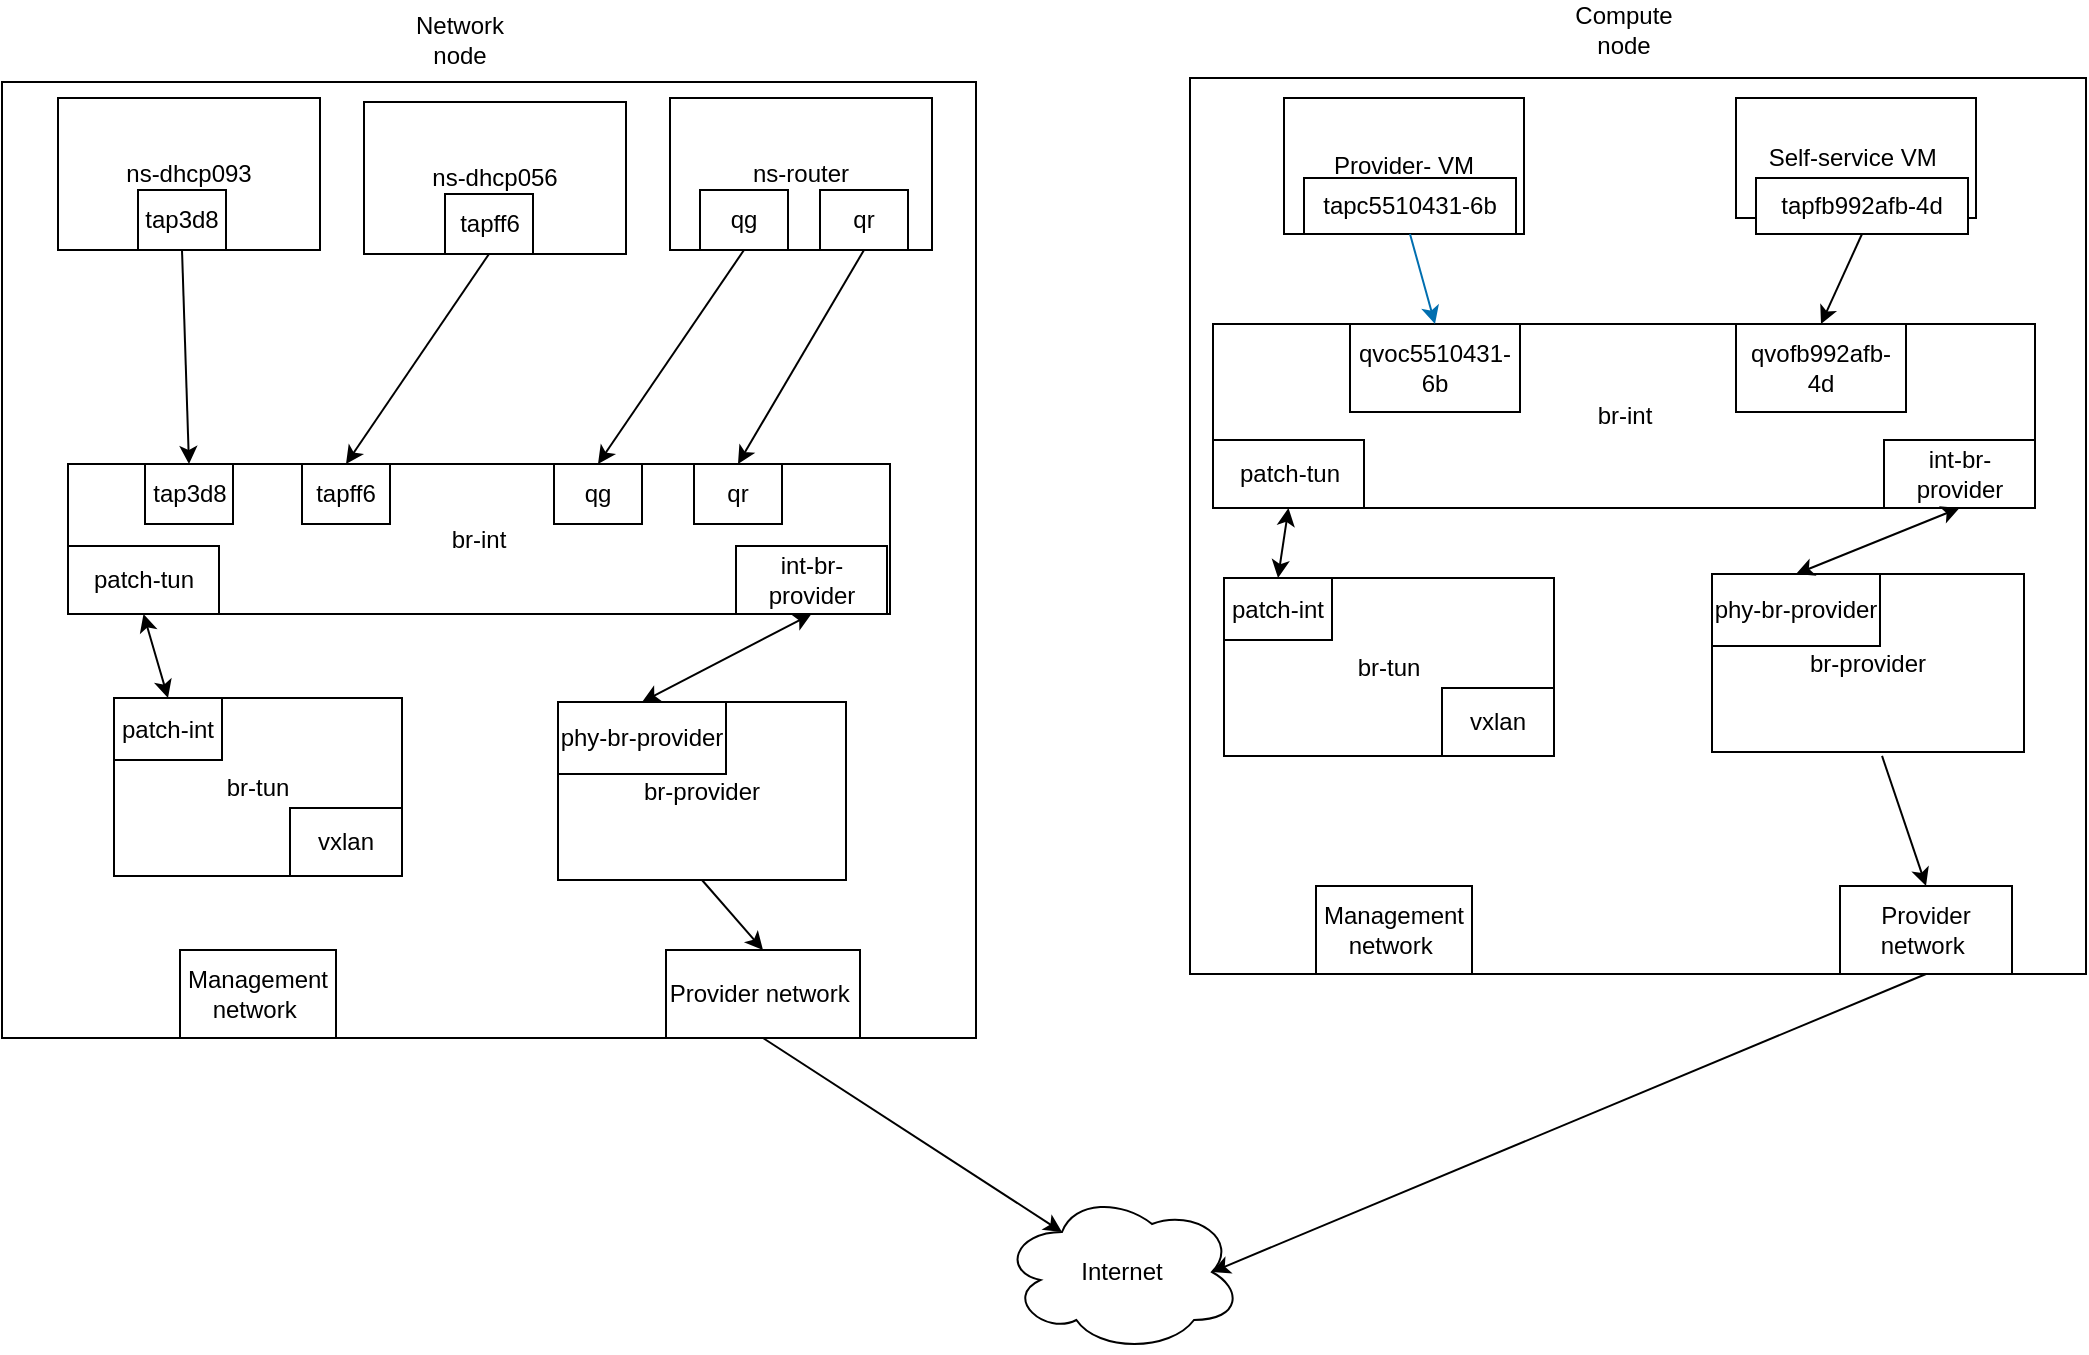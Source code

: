 <mxfile version="14.6.1" type="github">
  <diagram id="5NpC3f5coBaS7SRoiYZ4" name="Page-1">
    <mxGraphModel dx="1355" dy="3110" grid="0" gridSize="10" guides="1" tooltips="1" connect="1" arrows="1" fold="1" page="1" pageScale="1" pageWidth="1654" pageHeight="2336" math="0" shadow="0">
      <root>
        <mxCell id="0" />
        <mxCell id="1" parent="0" />
        <mxCell id="08lDIQw2RdwH0HJhwQam-1" value="" style="rounded=0;whiteSpace=wrap;html=1;" vertex="1" parent="1">
          <mxGeometry x="139" y="31" width="487" height="478" as="geometry" />
        </mxCell>
        <mxCell id="08lDIQw2RdwH0HJhwQam-2" value="" style="whiteSpace=wrap;html=1;aspect=fixed;" vertex="1" parent="1">
          <mxGeometry x="733" y="29" width="448" height="448" as="geometry" />
        </mxCell>
        <mxCell id="08lDIQw2RdwH0HJhwQam-3" value="Network node" style="text;html=1;strokeColor=none;fillColor=none;align=center;verticalAlign=middle;whiteSpace=wrap;rounded=0;" vertex="1" parent="1">
          <mxGeometry x="348" width="40" height="20" as="geometry" />
        </mxCell>
        <mxCell id="08lDIQw2RdwH0HJhwQam-4" value="Compute node" style="text;html=1;strokeColor=none;fillColor=none;align=center;verticalAlign=middle;whiteSpace=wrap;rounded=0;" vertex="1" parent="1">
          <mxGeometry x="930" y="-5" width="40" height="20" as="geometry" />
        </mxCell>
        <mxCell id="08lDIQw2RdwH0HJhwQam-5" value="br-tun" style="rounded=0;whiteSpace=wrap;html=1;" vertex="1" parent="1">
          <mxGeometry x="195" y="339" width="144" height="89" as="geometry" />
        </mxCell>
        <mxCell id="08lDIQw2RdwH0HJhwQam-6" value="br-int" style="rounded=0;whiteSpace=wrap;html=1;" vertex="1" parent="1">
          <mxGeometry x="172" y="222" width="411" height="75" as="geometry" />
        </mxCell>
        <mxCell id="08lDIQw2RdwH0HJhwQam-7" value="br-provider" style="rounded=0;whiteSpace=wrap;html=1;" vertex="1" parent="1">
          <mxGeometry x="417" y="341" width="144" height="89" as="geometry" />
        </mxCell>
        <mxCell id="08lDIQw2RdwH0HJhwQam-8" value="qr" style="rounded=0;whiteSpace=wrap;html=1;" vertex="1" parent="1">
          <mxGeometry x="485" y="222" width="44" height="30" as="geometry" />
        </mxCell>
        <mxCell id="08lDIQw2RdwH0HJhwQam-9" value="qg" style="rounded=0;whiteSpace=wrap;html=1;" vertex="1" parent="1">
          <mxGeometry x="415" y="222" width="44" height="30" as="geometry" />
        </mxCell>
        <mxCell id="08lDIQw2RdwH0HJhwQam-10" value="tap3d8" style="rounded=0;whiteSpace=wrap;html=1;" vertex="1" parent="1">
          <mxGeometry x="210.5" y="222" width="44" height="30" as="geometry" />
        </mxCell>
        <mxCell id="08lDIQw2RdwH0HJhwQam-11" value="tapff6" style="rounded=0;whiteSpace=wrap;html=1;" vertex="1" parent="1">
          <mxGeometry x="289" y="222" width="44" height="30" as="geometry" />
        </mxCell>
        <mxCell id="08lDIQw2RdwH0HJhwQam-13" value="int-br-provider" style="rounded=0;whiteSpace=wrap;html=1;" vertex="1" parent="1">
          <mxGeometry x="506" y="263" width="75.5" height="34" as="geometry" />
        </mxCell>
        <mxCell id="08lDIQw2RdwH0HJhwQam-14" value="patch-tun" style="rounded=0;whiteSpace=wrap;html=1;" vertex="1" parent="1">
          <mxGeometry x="172" y="263" width="75.5" height="34" as="geometry" />
        </mxCell>
        <mxCell id="08lDIQw2RdwH0HJhwQam-15" value="ns-router" style="rounded=0;whiteSpace=wrap;html=1;" vertex="1" parent="1">
          <mxGeometry x="473" y="39" width="131" height="76" as="geometry" />
        </mxCell>
        <mxCell id="08lDIQw2RdwH0HJhwQam-16" value="ns-dhcp056" style="rounded=0;whiteSpace=wrap;html=1;" vertex="1" parent="1">
          <mxGeometry x="320" y="41" width="131" height="76" as="geometry" />
        </mxCell>
        <mxCell id="08lDIQw2RdwH0HJhwQam-17" value="ns-dhcp093" style="rounded=0;whiteSpace=wrap;html=1;" vertex="1" parent="1">
          <mxGeometry x="167" y="39" width="131" height="76" as="geometry" />
        </mxCell>
        <mxCell id="08lDIQw2RdwH0HJhwQam-19" value="qg" style="rounded=0;whiteSpace=wrap;html=1;" vertex="1" parent="1">
          <mxGeometry x="488" y="85" width="44" height="30" as="geometry" />
        </mxCell>
        <mxCell id="08lDIQw2RdwH0HJhwQam-20" value="qr" style="rounded=0;whiteSpace=wrap;html=1;" vertex="1" parent="1">
          <mxGeometry x="548" y="85" width="44" height="30" as="geometry" />
        </mxCell>
        <mxCell id="08lDIQw2RdwH0HJhwQam-21" value="" style="endArrow=classic;html=1;exitX=0.5;exitY=1;exitDx=0;exitDy=0;entryX=0.5;entryY=0;entryDx=0;entryDy=0;" edge="1" parent="1" source="08lDIQw2RdwH0HJhwQam-19" target="08lDIQw2RdwH0HJhwQam-9">
          <mxGeometry width="50" height="50" relative="1" as="geometry">
            <mxPoint x="662" y="333" as="sourcePoint" />
            <mxPoint x="712" y="283" as="targetPoint" />
          </mxGeometry>
        </mxCell>
        <mxCell id="08lDIQw2RdwH0HJhwQam-22" value="" style="endArrow=classic;html=1;exitX=0.5;exitY=1;exitDx=0;exitDy=0;entryX=0.5;entryY=0;entryDx=0;entryDy=0;" edge="1" parent="1" source="08lDIQw2RdwH0HJhwQam-20" target="08lDIQw2RdwH0HJhwQam-8">
          <mxGeometry width="50" height="50" relative="1" as="geometry">
            <mxPoint x="662" y="333" as="sourcePoint" />
            <mxPoint x="712" y="283" as="targetPoint" />
          </mxGeometry>
        </mxCell>
        <mxCell id="08lDIQw2RdwH0HJhwQam-23" value="tapff6" style="rounded=0;whiteSpace=wrap;html=1;" vertex="1" parent="1">
          <mxGeometry x="360.5" y="87" width="44" height="30" as="geometry" />
        </mxCell>
        <mxCell id="08lDIQw2RdwH0HJhwQam-24" value="tap3d8" style="rounded=0;whiteSpace=wrap;html=1;" vertex="1" parent="1">
          <mxGeometry x="207" y="85" width="44" height="30" as="geometry" />
        </mxCell>
        <mxCell id="08lDIQw2RdwH0HJhwQam-25" value="" style="endArrow=classic;html=1;exitX=0.5;exitY=1;exitDx=0;exitDy=0;entryX=0.5;entryY=0;entryDx=0;entryDy=0;" edge="1" parent="1" source="08lDIQw2RdwH0HJhwQam-23" target="08lDIQw2RdwH0HJhwQam-11">
          <mxGeometry width="50" height="50" relative="1" as="geometry">
            <mxPoint x="662" y="333" as="sourcePoint" />
            <mxPoint x="712" y="283" as="targetPoint" />
          </mxGeometry>
        </mxCell>
        <mxCell id="08lDIQw2RdwH0HJhwQam-26" value="" style="endArrow=classic;html=1;exitX=0.5;exitY=1;exitDx=0;exitDy=0;entryX=0.5;entryY=0;entryDx=0;entryDy=0;" edge="1" parent="1" source="08lDIQw2RdwH0HJhwQam-24" target="08lDIQw2RdwH0HJhwQam-10">
          <mxGeometry width="50" height="50" relative="1" as="geometry">
            <mxPoint x="662" y="333" as="sourcePoint" />
            <mxPoint x="712" y="283" as="targetPoint" />
          </mxGeometry>
        </mxCell>
        <mxCell id="08lDIQw2RdwH0HJhwQam-27" value="patch-int" style="rounded=0;whiteSpace=wrap;html=1;" vertex="1" parent="1">
          <mxGeometry x="195" y="339" width="54" height="31" as="geometry" />
        </mxCell>
        <mxCell id="08lDIQw2RdwH0HJhwQam-28" value="vxlan" style="rounded=0;whiteSpace=wrap;html=1;" vertex="1" parent="1">
          <mxGeometry x="283" y="394" width="56" height="34" as="geometry" />
        </mxCell>
        <mxCell id="08lDIQw2RdwH0HJhwQam-29" value="" style="endArrow=classic;startArrow=classic;html=1;exitX=0.5;exitY=0;exitDx=0;exitDy=0;entryX=0.5;entryY=1;entryDx=0;entryDy=0;" edge="1" parent="1" source="08lDIQw2RdwH0HJhwQam-27" target="08lDIQw2RdwH0HJhwQam-14">
          <mxGeometry width="50" height="50" relative="1" as="geometry">
            <mxPoint x="662" y="333" as="sourcePoint" />
            <mxPoint x="712" y="283" as="targetPoint" />
          </mxGeometry>
        </mxCell>
        <mxCell id="08lDIQw2RdwH0HJhwQam-32" value="Provider network&amp;nbsp;" style="rounded=0;whiteSpace=wrap;html=1;" vertex="1" parent="1">
          <mxGeometry x="471" y="465" width="97" height="44" as="geometry" />
        </mxCell>
        <mxCell id="08lDIQw2RdwH0HJhwQam-33" value="phy-br-provider" style="rounded=0;whiteSpace=wrap;html=1;" vertex="1" parent="1">
          <mxGeometry x="417" y="341" width="84" height="36" as="geometry" />
        </mxCell>
        <mxCell id="08lDIQw2RdwH0HJhwQam-34" value="" style="endArrow=classic;startArrow=classic;html=1;exitX=0.5;exitY=0;exitDx=0;exitDy=0;entryX=0.5;entryY=1;entryDx=0;entryDy=0;" edge="1" parent="1" source="08lDIQw2RdwH0HJhwQam-33" target="08lDIQw2RdwH0HJhwQam-13">
          <mxGeometry width="50" height="50" relative="1" as="geometry">
            <mxPoint x="662" y="333" as="sourcePoint" />
            <mxPoint x="712" y="283" as="targetPoint" />
          </mxGeometry>
        </mxCell>
        <mxCell id="08lDIQw2RdwH0HJhwQam-35" value="Management network&amp;nbsp;" style="rounded=0;whiteSpace=wrap;html=1;" vertex="1" parent="1">
          <mxGeometry x="228" y="465" width="78" height="44" as="geometry" />
        </mxCell>
        <mxCell id="08lDIQw2RdwH0HJhwQam-36" value="br-int" style="rounded=0;whiteSpace=wrap;html=1;" vertex="1" parent="1">
          <mxGeometry x="744.5" y="152" width="411" height="92" as="geometry" />
        </mxCell>
        <mxCell id="08lDIQw2RdwH0HJhwQam-37" value="br-tun" style="rounded=0;whiteSpace=wrap;html=1;" vertex="1" parent="1">
          <mxGeometry x="750" y="279" width="165" height="89" as="geometry" />
        </mxCell>
        <mxCell id="08lDIQw2RdwH0HJhwQam-38" value="br-provider" style="rounded=0;whiteSpace=wrap;html=1;" vertex="1" parent="1">
          <mxGeometry x="994" y="277" width="156" height="89" as="geometry" />
        </mxCell>
        <mxCell id="08lDIQw2RdwH0HJhwQam-39" value="patch-tun" style="rounded=0;whiteSpace=wrap;html=1;" vertex="1" parent="1">
          <mxGeometry x="744.5" y="210" width="75.5" height="34" as="geometry" />
        </mxCell>
        <mxCell id="08lDIQw2RdwH0HJhwQam-40" value="int-br-provider" style="rounded=0;whiteSpace=wrap;html=1;" vertex="1" parent="1">
          <mxGeometry x="1080" y="210" width="75.5" height="34" as="geometry" />
        </mxCell>
        <mxCell id="08lDIQw2RdwH0HJhwQam-41" value="qvoc5510431-6b" style="rounded=0;whiteSpace=wrap;html=1;" vertex="1" parent="1">
          <mxGeometry x="813" y="152" width="85" height="44" as="geometry" />
        </mxCell>
        <mxCell id="08lDIQw2RdwH0HJhwQam-42" value="qvofb992afb-4d" style="rounded=0;whiteSpace=wrap;html=1;" vertex="1" parent="1">
          <mxGeometry x="1006" y="152" width="85" height="44" as="geometry" />
        </mxCell>
        <mxCell id="08lDIQw2RdwH0HJhwQam-43" value="phy-br-provider" style="rounded=0;whiteSpace=wrap;html=1;" vertex="1" parent="1">
          <mxGeometry x="994" y="277" width="84" height="36" as="geometry" />
        </mxCell>
        <mxCell id="08lDIQw2RdwH0HJhwQam-44" value="" style="endArrow=classic;startArrow=classic;html=1;exitX=0.5;exitY=0;exitDx=0;exitDy=0;entryX=0.5;entryY=1;entryDx=0;entryDy=0;" edge="1" parent="1" source="08lDIQw2RdwH0HJhwQam-43" target="08lDIQw2RdwH0HJhwQam-40">
          <mxGeometry width="50" height="50" relative="1" as="geometry">
            <mxPoint x="662" y="326" as="sourcePoint" />
            <mxPoint x="712" y="276" as="targetPoint" />
          </mxGeometry>
        </mxCell>
        <mxCell id="08lDIQw2RdwH0HJhwQam-45" value="patch-int" style="rounded=0;whiteSpace=wrap;html=1;" vertex="1" parent="1">
          <mxGeometry x="750" y="279" width="54" height="31" as="geometry" />
        </mxCell>
        <mxCell id="08lDIQw2RdwH0HJhwQam-46" value="vxlan" style="rounded=0;whiteSpace=wrap;html=1;" vertex="1" parent="1">
          <mxGeometry x="859" y="334" width="56" height="34" as="geometry" />
        </mxCell>
        <mxCell id="08lDIQw2RdwH0HJhwQam-47" value="" style="endArrow=classic;startArrow=classic;html=1;exitX=0.5;exitY=0;exitDx=0;exitDy=0;entryX=0.5;entryY=1;entryDx=0;entryDy=0;" edge="1" parent="1" source="08lDIQw2RdwH0HJhwQam-45" target="08lDIQw2RdwH0HJhwQam-39">
          <mxGeometry width="50" height="50" relative="1" as="geometry">
            <mxPoint x="662" y="326" as="sourcePoint" />
            <mxPoint x="712" y="276" as="targetPoint" />
          </mxGeometry>
        </mxCell>
        <mxCell id="08lDIQw2RdwH0HJhwQam-48" value="Provider- VM" style="rounded=0;whiteSpace=wrap;html=1;" vertex="1" parent="1">
          <mxGeometry x="780" y="39" width="120" height="68" as="geometry" />
        </mxCell>
        <mxCell id="08lDIQw2RdwH0HJhwQam-49" value="Self-service VM&amp;nbsp;" style="rounded=0;whiteSpace=wrap;html=1;" vertex="1" parent="1">
          <mxGeometry x="1006" y="39" width="120" height="60" as="geometry" />
        </mxCell>
        <mxCell id="08lDIQw2RdwH0HJhwQam-50" value="tapc5510431-6b" style="rounded=0;whiteSpace=wrap;html=1;" vertex="1" parent="1">
          <mxGeometry x="790" y="79" width="106" height="28" as="geometry" />
        </mxCell>
        <mxCell id="08lDIQw2RdwH0HJhwQam-51" value="" style="endArrow=classic;html=1;exitX=0.5;exitY=1;exitDx=0;exitDy=0;entryX=0.5;entryY=0;entryDx=0;entryDy=0;fillColor=#1ba1e2;strokeColor=#006EAF;" edge="1" parent="1" source="08lDIQw2RdwH0HJhwQam-50" target="08lDIQw2RdwH0HJhwQam-41">
          <mxGeometry width="50" height="50" relative="1" as="geometry">
            <mxPoint x="662" y="326" as="sourcePoint" />
            <mxPoint x="712" y="276" as="targetPoint" />
          </mxGeometry>
        </mxCell>
        <mxCell id="08lDIQw2RdwH0HJhwQam-54" value="tapfb992afb-4d" style="rounded=0;whiteSpace=wrap;html=1;" vertex="1" parent="1">
          <mxGeometry x="1016" y="79" width="106" height="28" as="geometry" />
        </mxCell>
        <mxCell id="08lDIQw2RdwH0HJhwQam-55" value="" style="endArrow=classic;html=1;exitX=0.5;exitY=1;exitDx=0;exitDy=0;entryX=0.5;entryY=0;entryDx=0;entryDy=0;" edge="1" parent="1" source="08lDIQw2RdwH0HJhwQam-54" target="08lDIQw2RdwH0HJhwQam-42">
          <mxGeometry width="50" height="50" relative="1" as="geometry">
            <mxPoint x="662" y="326" as="sourcePoint" />
            <mxPoint x="712" y="276" as="targetPoint" />
          </mxGeometry>
        </mxCell>
        <mxCell id="08lDIQw2RdwH0HJhwQam-56" value="Management network&amp;nbsp;" style="rounded=0;whiteSpace=wrap;html=1;" vertex="1" parent="1">
          <mxGeometry x="796" y="433" width="78" height="44" as="geometry" />
        </mxCell>
        <mxCell id="08lDIQw2RdwH0HJhwQam-57" value="Provider network&amp;nbsp;" style="rounded=0;whiteSpace=wrap;html=1;" vertex="1" parent="1">
          <mxGeometry x="1058" y="433" width="86" height="44" as="geometry" />
        </mxCell>
        <mxCell id="08lDIQw2RdwH0HJhwQam-58" value="Internet" style="ellipse;shape=cloud;whiteSpace=wrap;html=1;" vertex="1" parent="1">
          <mxGeometry x="639" y="586" width="120" height="80" as="geometry" />
        </mxCell>
        <mxCell id="08lDIQw2RdwH0HJhwQam-59" value="" style="endArrow=classic;html=1;exitX=0.5;exitY=1;exitDx=0;exitDy=0;entryX=0.5;entryY=0;entryDx=0;entryDy=0;" edge="1" parent="1" source="08lDIQw2RdwH0HJhwQam-7" target="08lDIQw2RdwH0HJhwQam-32">
          <mxGeometry width="50" height="50" relative="1" as="geometry">
            <mxPoint x="662" y="326" as="sourcePoint" />
            <mxPoint x="712" y="276" as="targetPoint" />
          </mxGeometry>
        </mxCell>
        <mxCell id="08lDIQw2RdwH0HJhwQam-61" value="" style="endArrow=classic;html=1;exitX=0.5;exitY=1;exitDx=0;exitDy=0;entryX=0.25;entryY=0.25;entryDx=0;entryDy=0;entryPerimeter=0;" edge="1" parent="1" source="08lDIQw2RdwH0HJhwQam-32" target="08lDIQw2RdwH0HJhwQam-58">
          <mxGeometry width="50" height="50" relative="1" as="geometry">
            <mxPoint x="662" y="326" as="sourcePoint" />
            <mxPoint x="712" y="276" as="targetPoint" />
          </mxGeometry>
        </mxCell>
        <mxCell id="08lDIQw2RdwH0HJhwQam-62" value="" style="endArrow=classic;html=1;exitX=0.5;exitY=1;exitDx=0;exitDy=0;entryX=0.875;entryY=0.5;entryDx=0;entryDy=0;entryPerimeter=0;" edge="1" parent="1" source="08lDIQw2RdwH0HJhwQam-57" target="08lDIQw2RdwH0HJhwQam-58">
          <mxGeometry width="50" height="50" relative="1" as="geometry">
            <mxPoint x="662" y="326" as="sourcePoint" />
            <mxPoint x="712" y="276" as="targetPoint" />
          </mxGeometry>
        </mxCell>
        <mxCell id="08lDIQw2RdwH0HJhwQam-63" value="" style="endArrow=classic;html=1;exitX=0.545;exitY=1.022;exitDx=0;exitDy=0;exitPerimeter=0;entryX=0.5;entryY=0;entryDx=0;entryDy=0;" edge="1" parent="1" source="08lDIQw2RdwH0HJhwQam-38" target="08lDIQw2RdwH0HJhwQam-57">
          <mxGeometry width="50" height="50" relative="1" as="geometry">
            <mxPoint x="662" y="326" as="sourcePoint" />
            <mxPoint x="712" y="276" as="targetPoint" />
          </mxGeometry>
        </mxCell>
      </root>
    </mxGraphModel>
  </diagram>
</mxfile>
